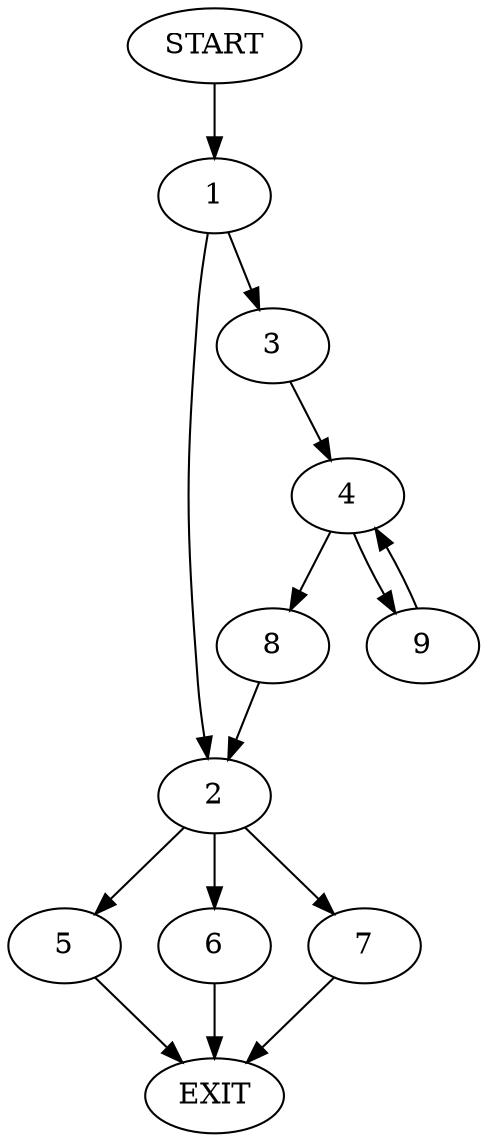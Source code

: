 digraph {
0 [label="START"]
10 [label="EXIT"]
0 -> 1
1 -> 2
1 -> 3
3 -> 4
2 -> 5
2 -> 6
2 -> 7
4 -> 8
4 -> 9
8 -> 2
9 -> 4
7 -> 10
5 -> 10
6 -> 10
}
